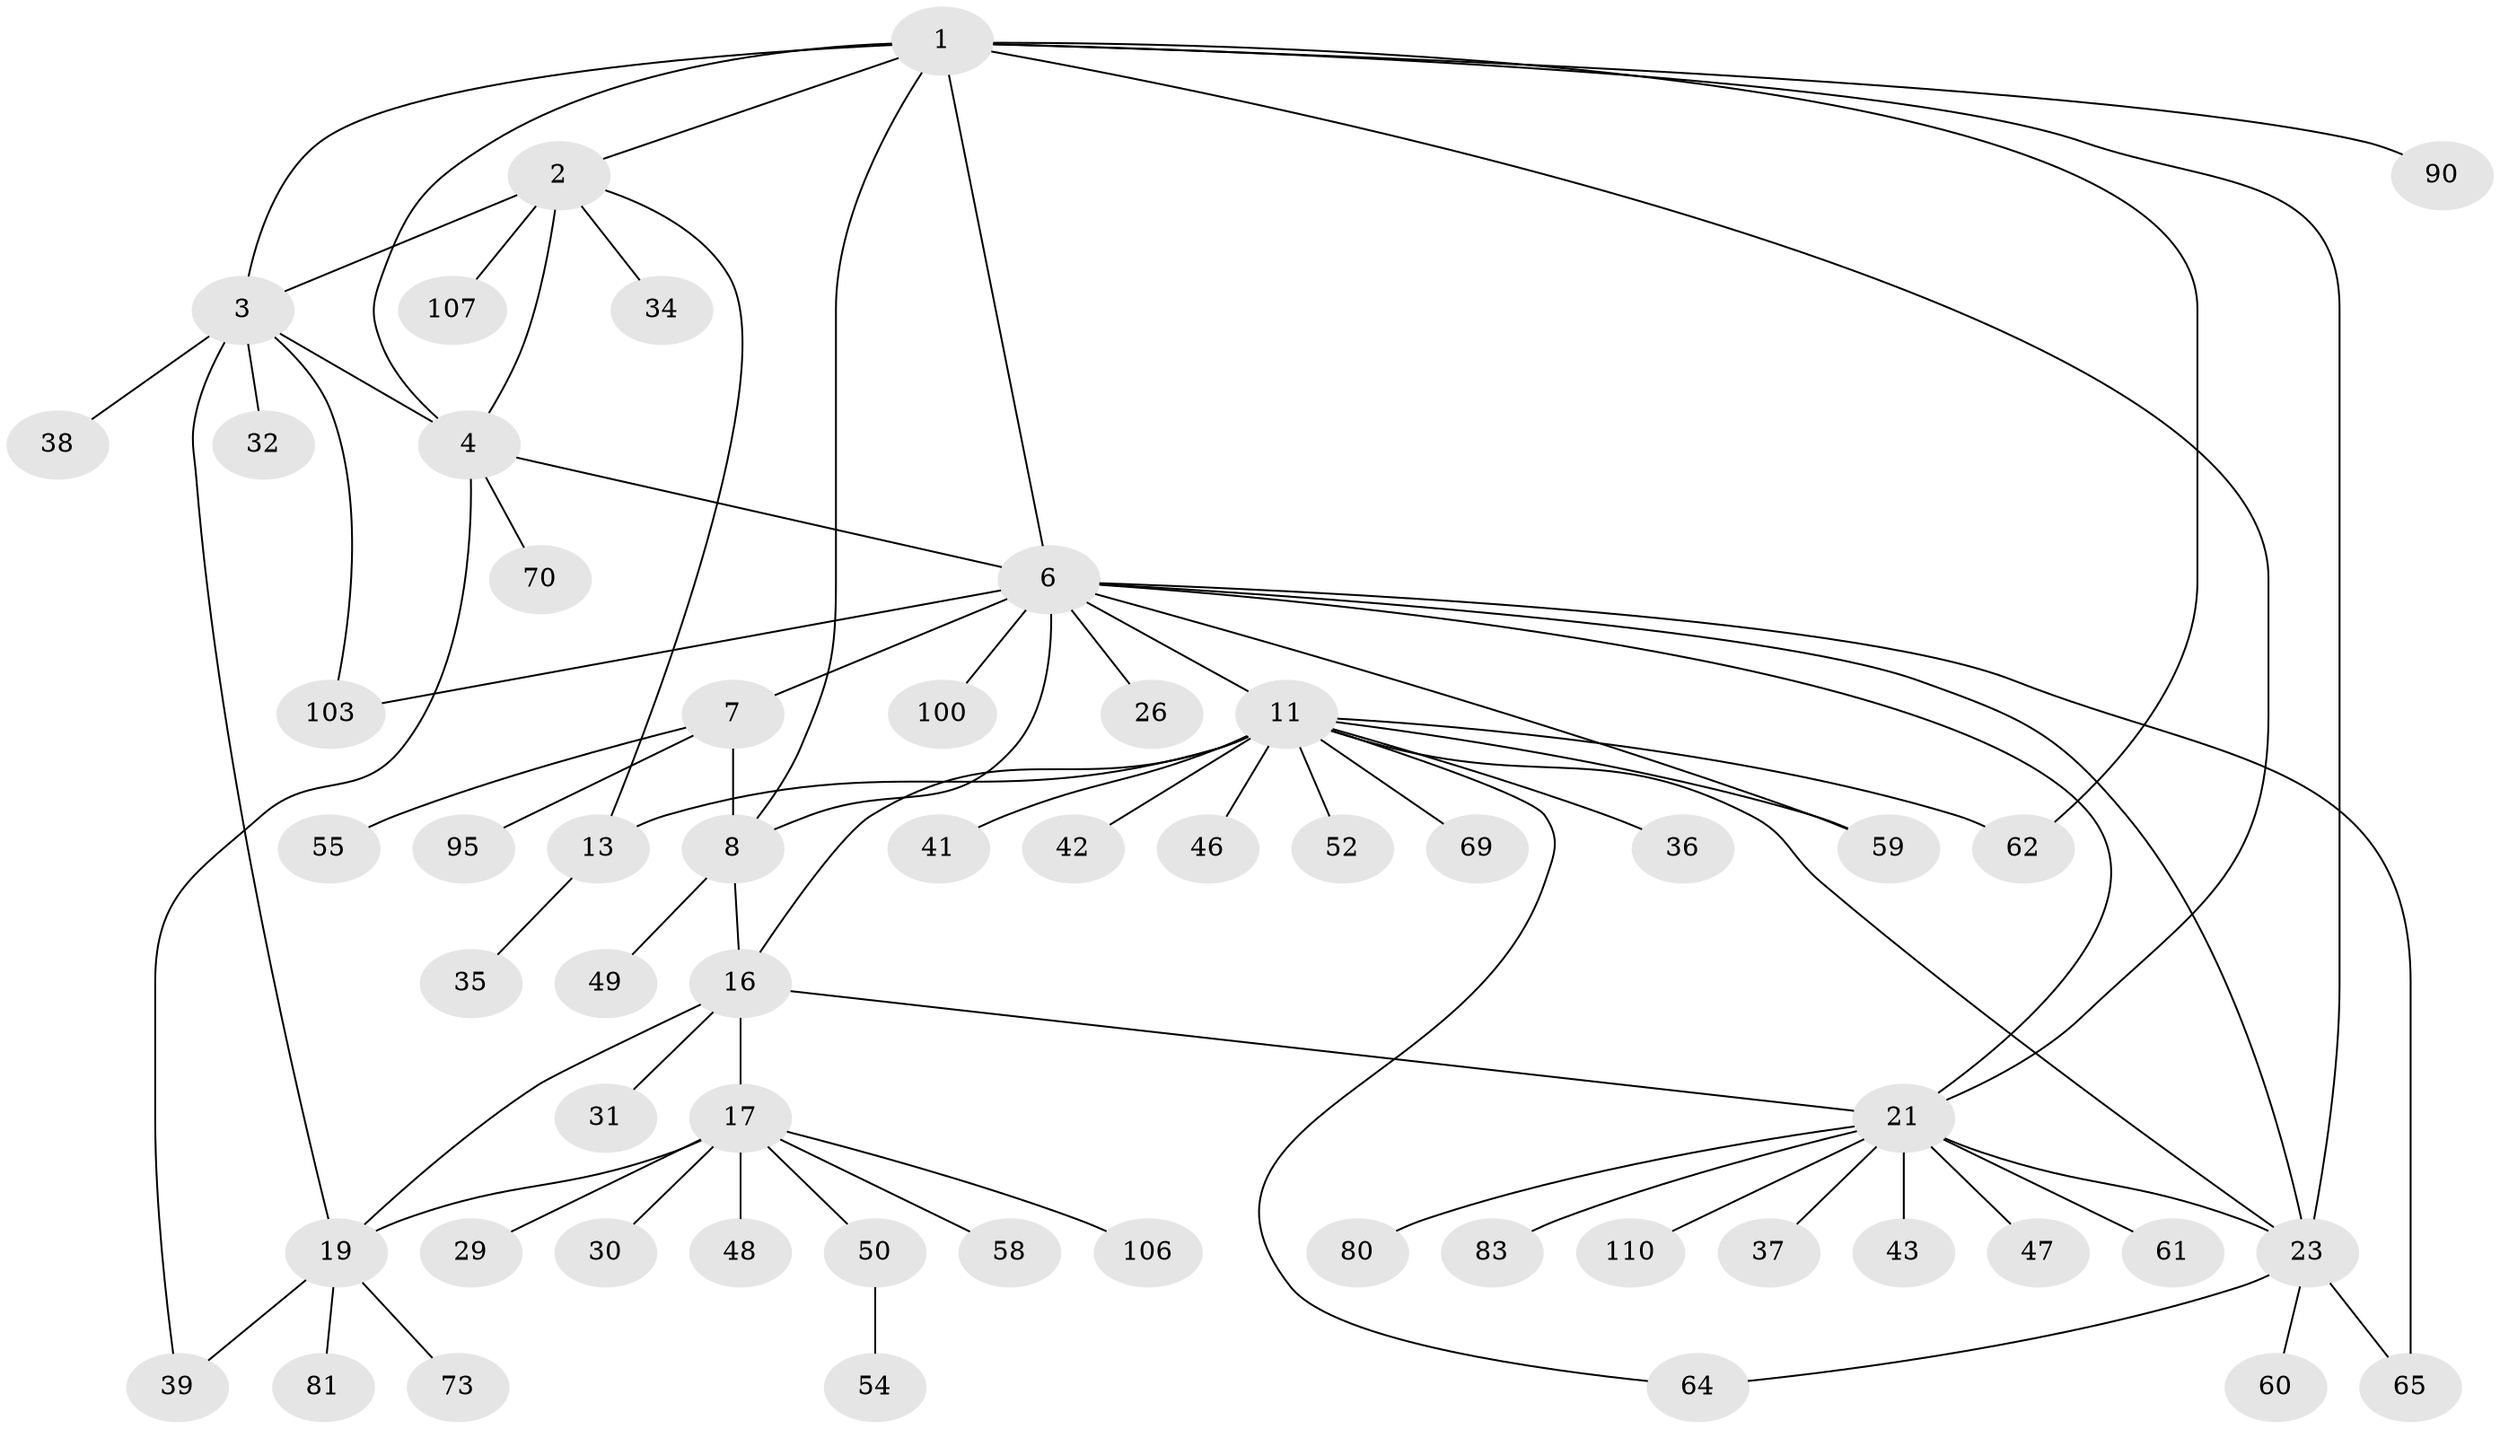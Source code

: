 // original degree distribution, {10: 0.017857142857142856, 7: 0.05357142857142857, 9: 0.008928571428571428, 6: 0.03571428571428571, 11: 0.026785714285714284, 8: 0.044642857142857144, 5: 0.026785714285714284, 15: 0.008928571428571428, 1: 0.5803571428571429, 2: 0.13392857142857142, 3: 0.044642857142857144, 4: 0.017857142857142856}
// Generated by graph-tools (version 1.1) at 2025/15/03/09/25 04:15:54]
// undirected, 56 vertices, 76 edges
graph export_dot {
graph [start="1"]
  node [color=gray90,style=filled];
  1;
  2;
  3 [super="+44+85+5+33"];
  4;
  6 [super="+68+56+104+9+57"];
  7;
  8;
  11 [super="+15+12+14"];
  13 [super="+78"];
  16;
  17 [super="+18+20"];
  19;
  21 [super="+22+96+66+63+24+53"];
  23 [super="+93+102"];
  26;
  29 [super="+51"];
  30;
  31;
  32;
  34;
  35;
  36;
  37;
  38;
  39 [super="+45"];
  41;
  42;
  43;
  46;
  47;
  48;
  49;
  50 [super="+82"];
  52;
  54;
  55;
  58;
  59;
  60;
  61;
  62;
  64 [super="+72+88+112"];
  65 [super="+76"];
  69;
  70;
  73;
  80;
  81;
  83;
  90 [super="+94"];
  95;
  100;
  103 [super="+105"];
  106;
  107;
  110;
  1 -- 2;
  1 -- 3 [weight=2];
  1 -- 4;
  1 -- 8;
  1 -- 21;
  1 -- 62;
  1 -- 90;
  1 -- 6;
  1 -- 23;
  2 -- 3 [weight=2];
  2 -- 4;
  2 -- 13;
  2 -- 34;
  2 -- 107;
  3 -- 4 [weight=2];
  3 -- 19;
  3 -- 32;
  3 -- 38;
  3 -- 103;
  4 -- 39;
  4 -- 70;
  4 -- 6;
  6 -- 7 [weight=3];
  6 -- 8 [weight=3];
  6 -- 26;
  6 -- 59;
  6 -- 100;
  6 -- 65;
  6 -- 23;
  6 -- 11 [weight=2];
  6 -- 103;
  6 -- 21;
  7 -- 8;
  7 -- 55;
  7 -- 95;
  8 -- 16;
  8 -- 49;
  11 -- 13 [weight=4];
  11 -- 46;
  11 -- 64;
  11 -- 36;
  11 -- 69;
  11 -- 41;
  11 -- 42;
  11 -- 16;
  11 -- 23;
  11 -- 59;
  11 -- 62;
  11 -- 52;
  13 -- 35;
  16 -- 17 [weight=3];
  16 -- 19;
  16 -- 31;
  16 -- 21;
  17 -- 19 [weight=3];
  17 -- 29;
  17 -- 50;
  17 -- 58;
  17 -- 48;
  17 -- 30;
  17 -- 106;
  19 -- 39;
  19 -- 73;
  19 -- 81;
  21 -- 23 [weight=4];
  21 -- 61;
  21 -- 37;
  21 -- 43;
  21 -- 110;
  21 -- 47;
  21 -- 80;
  21 -- 83;
  23 -- 60;
  23 -- 65;
  23 -- 64;
  50 -- 54;
}
